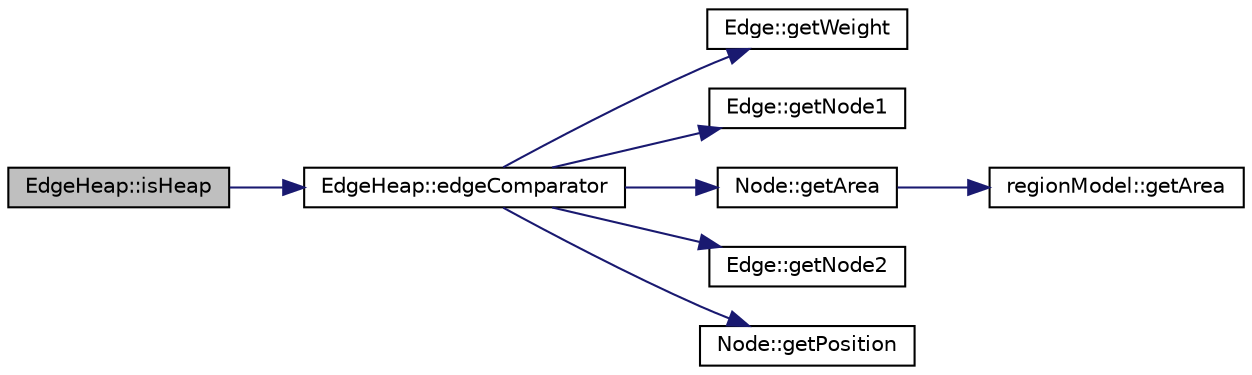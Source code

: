 digraph "EdgeHeap::isHeap"
{
  edge [fontname="Helvetica",fontsize="10",labelfontname="Helvetica",labelfontsize="10"];
  node [fontname="Helvetica",fontsize="10",shape=record];
  rankdir="LR";
  Node1 [label="EdgeHeap::isHeap",height=0.2,width=0.4,color="black", fillcolor="grey75", style="filled", fontcolor="black"];
  Node1 -> Node2 [color="midnightblue",fontsize="10",style="solid",fontname="Helvetica"];
  Node2 [label="EdgeHeap::edgeComparator",height=0.2,width=0.4,color="black", fillcolor="white", style="filled",URL="$class_edge_heap.html#add248e35c4c2443246ff6c7cd654ae9f"];
  Node2 -> Node3 [color="midnightblue",fontsize="10",style="solid",fontname="Helvetica"];
  Node3 [label="Edge::getWeight",height=0.2,width=0.4,color="black", fillcolor="white", style="filled",URL="$class_edge.html#a3a776c1ccafacdbdb10fdedd9cb329af"];
  Node2 -> Node4 [color="midnightblue",fontsize="10",style="solid",fontname="Helvetica"];
  Node4 [label="Edge::getNode1",height=0.2,width=0.4,color="black", fillcolor="white", style="filled",URL="$class_edge.html#aaaa9cb49c141b310873cd75fd493e22d"];
  Node2 -> Node5 [color="midnightblue",fontsize="10",style="solid",fontname="Helvetica"];
  Node5 [label="Node::getArea",height=0.2,width=0.4,color="black", fillcolor="white", style="filled",URL="$class_node.html#a13467fc326459c1d607547b3e9470710"];
  Node5 -> Node6 [color="midnightblue",fontsize="10",style="solid",fontname="Helvetica"];
  Node6 [label="regionModel::getArea",height=0.2,width=0.4,color="black", fillcolor="white", style="filled",URL="$classregion_model.html#a56b1a22f355e85211760055c7559cd1e"];
  Node2 -> Node7 [color="midnightblue",fontsize="10",style="solid",fontname="Helvetica"];
  Node7 [label="Edge::getNode2",height=0.2,width=0.4,color="black", fillcolor="white", style="filled",URL="$class_edge.html#a50017668f77ed019a5caceafbb1eb16f"];
  Node2 -> Node8 [color="midnightblue",fontsize="10",style="solid",fontname="Helvetica"];
  Node8 [label="Node::getPosition",height=0.2,width=0.4,color="black", fillcolor="white", style="filled",URL="$class_node.html#aa3512938403662345b64049920d1cdaf"];
}
